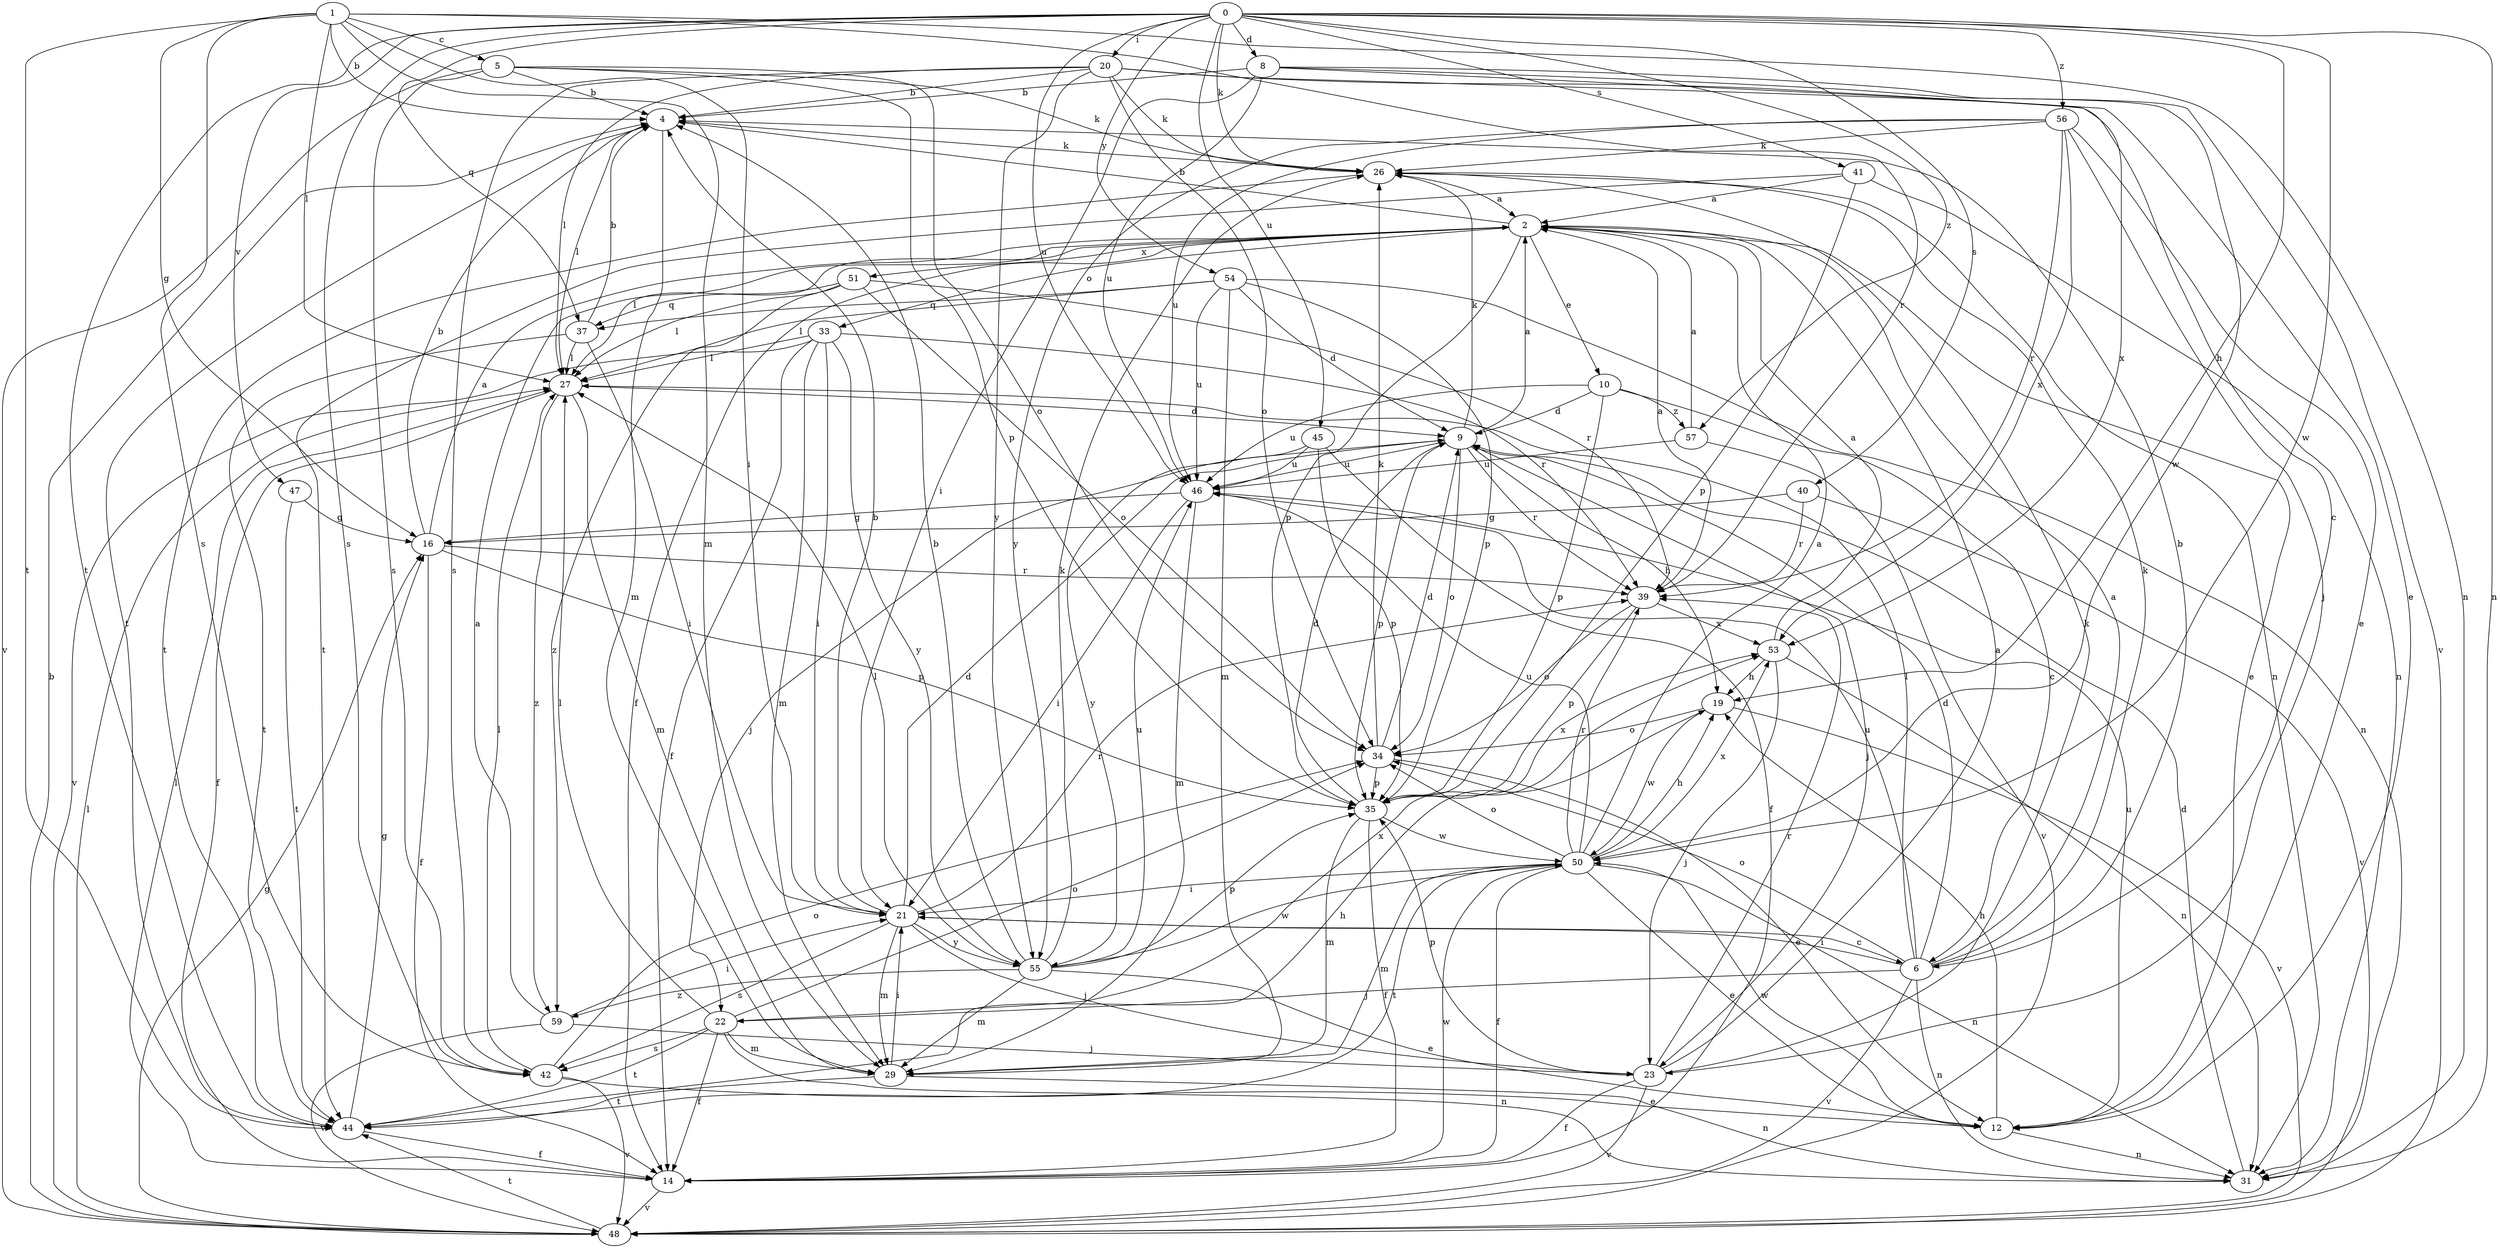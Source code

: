 strict digraph  {
0;
1;
2;
4;
5;
6;
8;
9;
10;
12;
14;
16;
19;
20;
21;
22;
23;
26;
27;
29;
31;
33;
34;
35;
37;
39;
40;
41;
42;
44;
45;
46;
47;
48;
50;
51;
53;
54;
55;
56;
57;
59;
0 -> 8  [label=d];
0 -> 19  [label=h];
0 -> 20  [label=i];
0 -> 26  [label=k];
0 -> 31  [label=n];
0 -> 37  [label=q];
0 -> 40  [label=s];
0 -> 41  [label=s];
0 -> 42  [label=s];
0 -> 44  [label=t];
0 -> 45  [label=u];
0 -> 46  [label=u];
0 -> 47  [label=v];
0 -> 50  [label=w];
0 -> 54  [label=y];
0 -> 56  [label=z];
0 -> 57  [label=z];
1 -> 4  [label=b];
1 -> 5  [label=c];
1 -> 16  [label=g];
1 -> 21  [label=i];
1 -> 27  [label=l];
1 -> 29  [label=m];
1 -> 31  [label=n];
1 -> 39  [label=r];
1 -> 42  [label=s];
1 -> 44  [label=t];
2 -> 4  [label=b];
2 -> 10  [label=e];
2 -> 12  [label=e];
2 -> 14  [label=f];
2 -> 27  [label=l];
2 -> 33  [label=o];
2 -> 35  [label=p];
2 -> 51  [label=x];
4 -> 26  [label=k];
4 -> 27  [label=l];
4 -> 29  [label=m];
4 -> 44  [label=t];
5 -> 4  [label=b];
5 -> 26  [label=k];
5 -> 34  [label=o];
5 -> 35  [label=p];
5 -> 42  [label=s];
5 -> 48  [label=v];
6 -> 2  [label=a];
6 -> 4  [label=b];
6 -> 9  [label=d];
6 -> 21  [label=i];
6 -> 22  [label=j];
6 -> 26  [label=k];
6 -> 27  [label=l];
6 -> 31  [label=n];
6 -> 34  [label=o];
6 -> 46  [label=u];
6 -> 48  [label=v];
8 -> 4  [label=b];
8 -> 21  [label=i];
8 -> 46  [label=u];
8 -> 48  [label=v];
8 -> 50  [label=w];
8 -> 53  [label=x];
9 -> 2  [label=a];
9 -> 19  [label=h];
9 -> 22  [label=j];
9 -> 23  [label=j];
9 -> 26  [label=k];
9 -> 34  [label=o];
9 -> 35  [label=p];
9 -> 39  [label=r];
9 -> 46  [label=u];
10 -> 6  [label=c];
10 -> 9  [label=d];
10 -> 35  [label=p];
10 -> 46  [label=u];
10 -> 57  [label=z];
12 -> 19  [label=h];
12 -> 31  [label=n];
12 -> 46  [label=u];
12 -> 50  [label=w];
14 -> 27  [label=l];
14 -> 48  [label=v];
14 -> 50  [label=w];
16 -> 2  [label=a];
16 -> 4  [label=b];
16 -> 14  [label=f];
16 -> 35  [label=p];
16 -> 39  [label=r];
19 -> 34  [label=o];
19 -> 48  [label=v];
19 -> 50  [label=w];
20 -> 4  [label=b];
20 -> 6  [label=c];
20 -> 12  [label=e];
20 -> 26  [label=k];
20 -> 27  [label=l];
20 -> 34  [label=o];
20 -> 42  [label=s];
20 -> 55  [label=y];
21 -> 4  [label=b];
21 -> 6  [label=c];
21 -> 9  [label=d];
21 -> 23  [label=j];
21 -> 29  [label=m];
21 -> 39  [label=r];
21 -> 42  [label=s];
21 -> 55  [label=y];
22 -> 14  [label=f];
22 -> 27  [label=l];
22 -> 29  [label=m];
22 -> 31  [label=n];
22 -> 34  [label=o];
22 -> 42  [label=s];
22 -> 44  [label=t];
22 -> 53  [label=x];
23 -> 2  [label=a];
23 -> 14  [label=f];
23 -> 26  [label=k];
23 -> 35  [label=p];
23 -> 39  [label=r];
23 -> 48  [label=v];
26 -> 2  [label=a];
26 -> 31  [label=n];
26 -> 44  [label=t];
27 -> 9  [label=d];
27 -> 14  [label=f];
27 -> 29  [label=m];
27 -> 59  [label=z];
29 -> 21  [label=i];
29 -> 31  [label=n];
29 -> 44  [label=t];
31 -> 9  [label=d];
33 -> 14  [label=f];
33 -> 21  [label=i];
33 -> 27  [label=l];
33 -> 29  [label=m];
33 -> 39  [label=r];
33 -> 48  [label=v];
33 -> 55  [label=y];
34 -> 9  [label=d];
34 -> 12  [label=e];
34 -> 26  [label=k];
34 -> 35  [label=p];
35 -> 9  [label=d];
35 -> 14  [label=f];
35 -> 29  [label=m];
35 -> 50  [label=w];
35 -> 53  [label=x];
37 -> 4  [label=b];
37 -> 21  [label=i];
37 -> 27  [label=l];
37 -> 44  [label=t];
39 -> 2  [label=a];
39 -> 34  [label=o];
39 -> 35  [label=p];
39 -> 53  [label=x];
40 -> 16  [label=g];
40 -> 39  [label=r];
40 -> 48  [label=v];
41 -> 2  [label=a];
41 -> 31  [label=n];
41 -> 35  [label=p];
41 -> 44  [label=t];
42 -> 12  [label=e];
42 -> 27  [label=l];
42 -> 34  [label=o];
42 -> 48  [label=v];
44 -> 14  [label=f];
44 -> 16  [label=g];
44 -> 19  [label=h];
45 -> 14  [label=f];
45 -> 35  [label=p];
45 -> 46  [label=u];
45 -> 55  [label=y];
46 -> 16  [label=g];
46 -> 21  [label=i];
46 -> 29  [label=m];
47 -> 16  [label=g];
47 -> 44  [label=t];
48 -> 4  [label=b];
48 -> 16  [label=g];
48 -> 27  [label=l];
48 -> 44  [label=t];
50 -> 2  [label=a];
50 -> 12  [label=e];
50 -> 14  [label=f];
50 -> 19  [label=h];
50 -> 21  [label=i];
50 -> 29  [label=m];
50 -> 31  [label=n];
50 -> 34  [label=o];
50 -> 39  [label=r];
50 -> 44  [label=t];
50 -> 46  [label=u];
50 -> 53  [label=x];
51 -> 27  [label=l];
51 -> 34  [label=o];
51 -> 37  [label=q];
51 -> 39  [label=r];
51 -> 59  [label=z];
53 -> 2  [label=a];
53 -> 19  [label=h];
53 -> 23  [label=j];
53 -> 31  [label=n];
54 -> 9  [label=d];
54 -> 27  [label=l];
54 -> 29  [label=m];
54 -> 31  [label=n];
54 -> 35  [label=p];
54 -> 37  [label=q];
54 -> 46  [label=u];
55 -> 4  [label=b];
55 -> 12  [label=e];
55 -> 26  [label=k];
55 -> 27  [label=l];
55 -> 29  [label=m];
55 -> 35  [label=p];
55 -> 46  [label=u];
55 -> 50  [label=w];
55 -> 59  [label=z];
56 -> 12  [label=e];
56 -> 23  [label=j];
56 -> 26  [label=k];
56 -> 39  [label=r];
56 -> 46  [label=u];
56 -> 53  [label=x];
56 -> 55  [label=y];
57 -> 2  [label=a];
57 -> 46  [label=u];
57 -> 48  [label=v];
59 -> 2  [label=a];
59 -> 21  [label=i];
59 -> 23  [label=j];
59 -> 48  [label=v];
}
